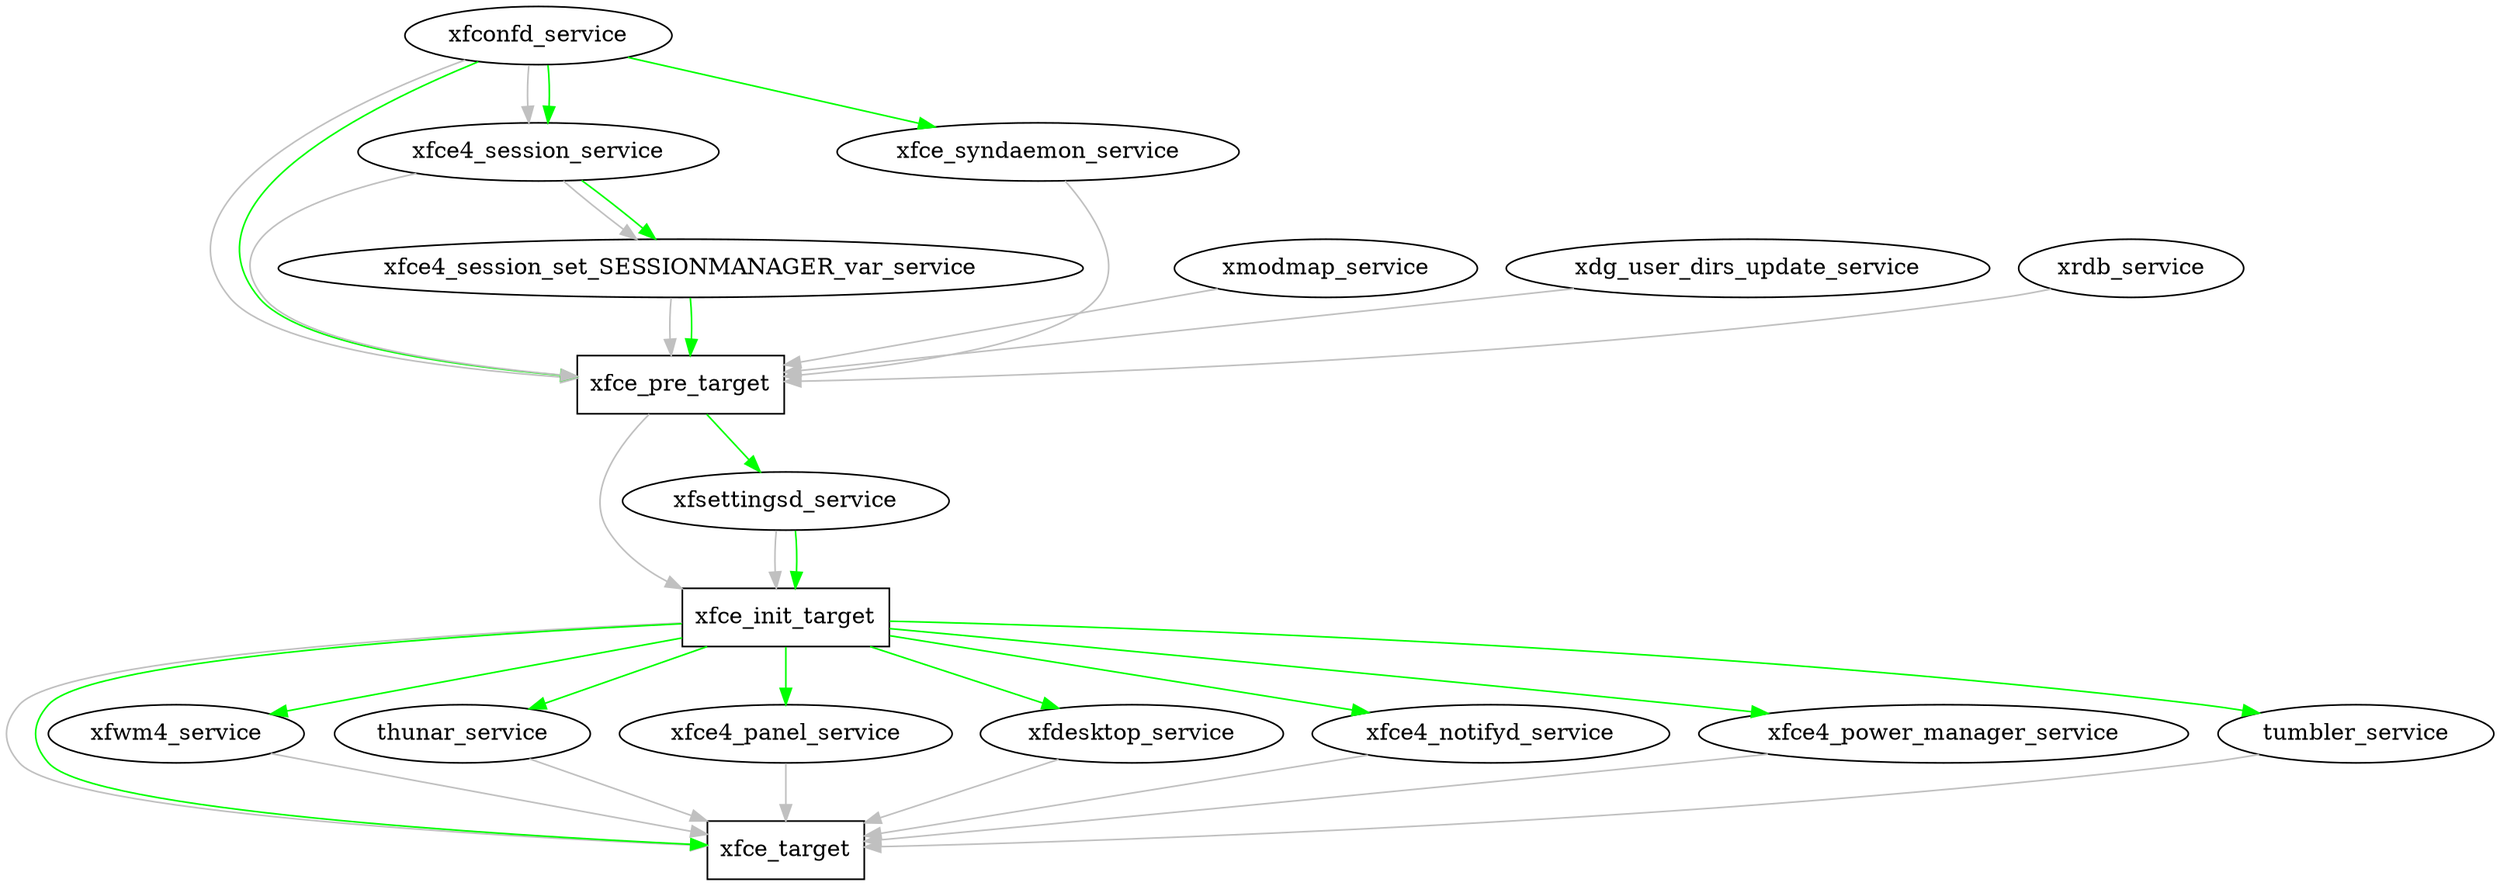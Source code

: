 digraph xfce_systemd {
    ### WantedBy/Requires ###
    edge [color="grey"]
    node [shape="box"]
    # targets itself
    xfce_pre_target -> xfce_init_target;
    xfce_init_target -> xfce_target;

    node [shape="oval"]
    # stuff for xfce-pre.target
    xfconfd_service -> xfce_pre_target;
    xfconfd_service -> xfce4_session_service;
    xmodmap_service -> xfce_pre_target;
    xdg_user_dirs_update_service -> xfce_pre_target;
    xrdb_service -> xfce_pre_target;
    xfce_syndaemon_service -> xfce_pre_target;
    xfce4_session_service -> xfce_pre_target;
    xfce4_session_set_SESSIONMANAGER_var_service -> xfce_pre_target;
    xfce4_session_service -> xfce4_session_set_SESSIONMANAGER_var_service;

    # stuff for xfce-init.target
    xfsettingsd_service -> xfce_init_target;

    # stuff for xfce.target
    xfwm4_service -> xfce_target;
    thunar_service -> xfce_target;
    xfce4_panel_service -> xfce_target;
    xfdesktop_service -> xfce_target;
    xfce4_notifyd_service -> xfce_target;
    xfce4_power_manager_service -> xfce_target;
    tumbler_service -> xfce_target;

    ### After ###
    edge [color="green"]
    xfconfd_service -> xfce_pre_target;
    xfconfd_service -> xfce4_session_service;
    xfce_pre_target -> xfsettingsd_service;
    xfce4_session_service -> xfce4_session_set_SESSIONMANAGER_var_service;
    xfce4_session_set_SESSIONMANAGER_var_service -> xfce_pre_target;
    xfsettingsd_service -> xfce_init_target;
    xfce_init_target -> xfwm4_service;
    xfce_init_target -> thunar_service;
    xfce_init_target -> xfce4_panel_service;
    xfce_init_target -> xfdesktop_service;
    xfce_init_target -> xfce4_notifyd_service;
    xfce_init_target -> xfce4_power_manager_service;
    xfce_init_target -> tumbler_service;
    xfce_init_target -> xfce_target;
    xfconfd_service -> xfce_syndaemon_service;
}

